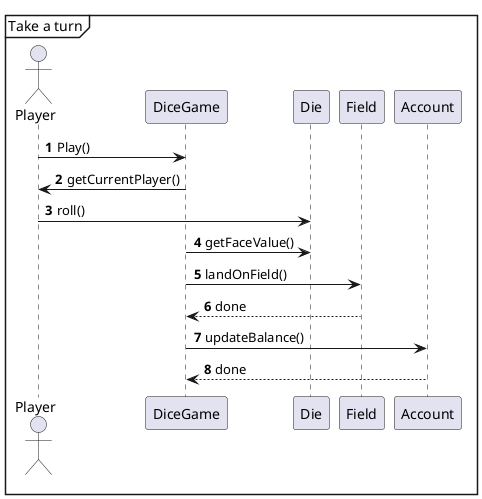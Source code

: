 @startuml
'https://plantuml.com/sequence-diagram

autonumber

actor   Player
mainframe Take a turn

Player -> DiceGame: Play()
DiceGame -> Player: getCurrentPlayer()
Player -> Die: roll()
DiceGame -> Die: getFaceValue()
DiceGame -> Field: landOnField()

Field --> DiceGame: done
DiceGame -> Account: updateBalance()
Account --> DiceGame: done

@enduml
